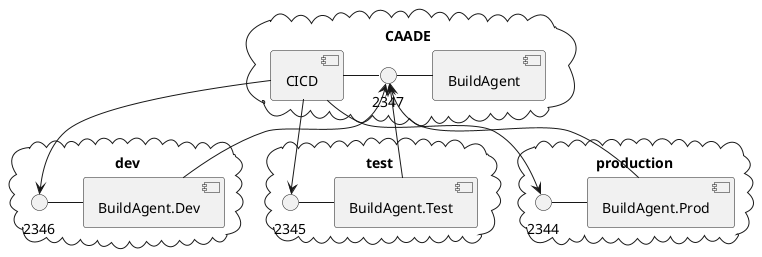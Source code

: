 @startuml

cloud CAADE {
    component CICD
    component BuildAgent
    2347 - BuildAgent
}

cloud dev {
    component BuildAgent.Dev
    2346 - BuildAgent.Dev
}

cloud test {
    component BuildAgent.Test
    2345 - BuildAgent.Test
}
cloud production {
    component BuildAgent.Prod
    2344 - BuildAgent.Prod
}
CICD - 2347
2347 <- BuildAgent.Dev
2347 <- BuildAgent.Test
2347 <- BuildAgent.Prod
CICD --> 2346
CICD --> 2345
CICD --> 2344
@enduml
